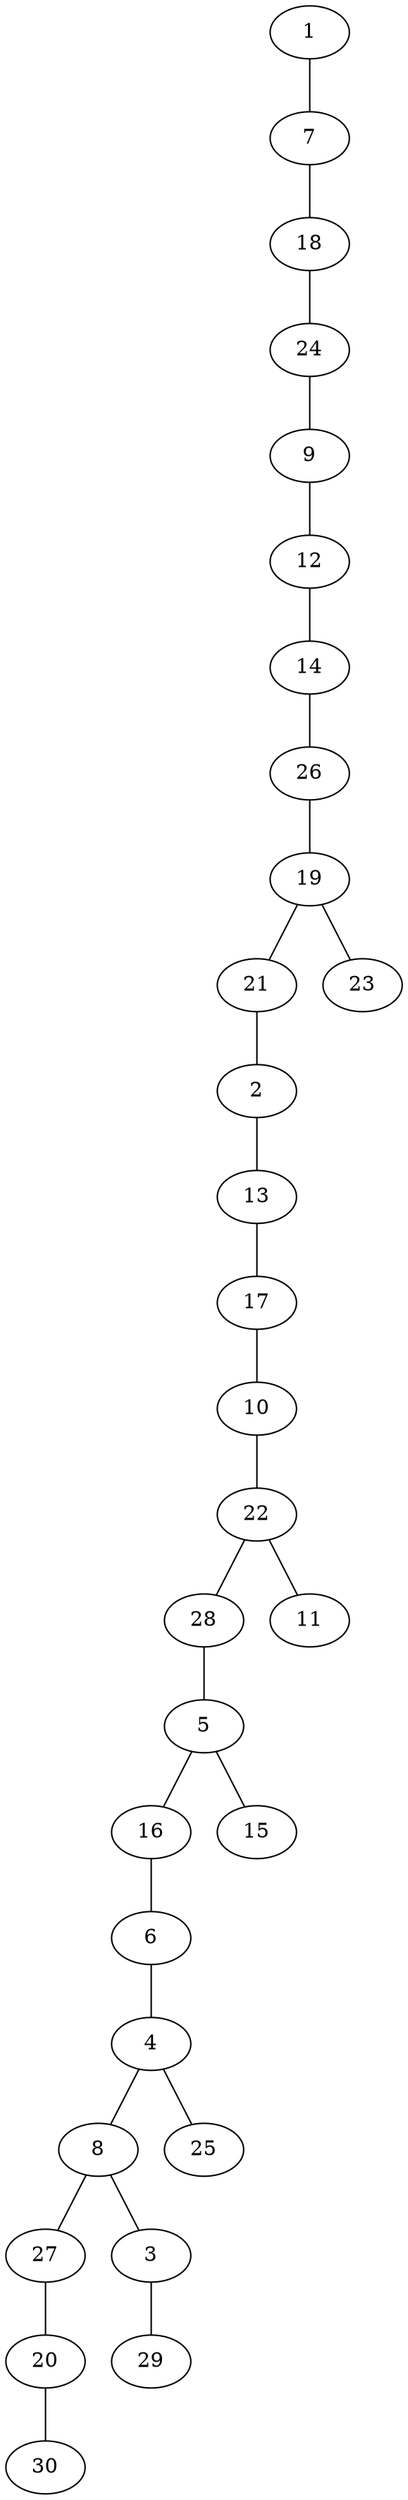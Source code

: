 graph g_m_29{
1--7
7--18
18--24
24--9
9--12
12--14
14--26
26--19
19--21
21--2
2--13
13--17
17--10
10--22
22--28
28--5
5--16
16--6
6--4
4--8
8--27
27--20
20--30
8--3
3--29
4--25
5--15
22--11
19--23
}
